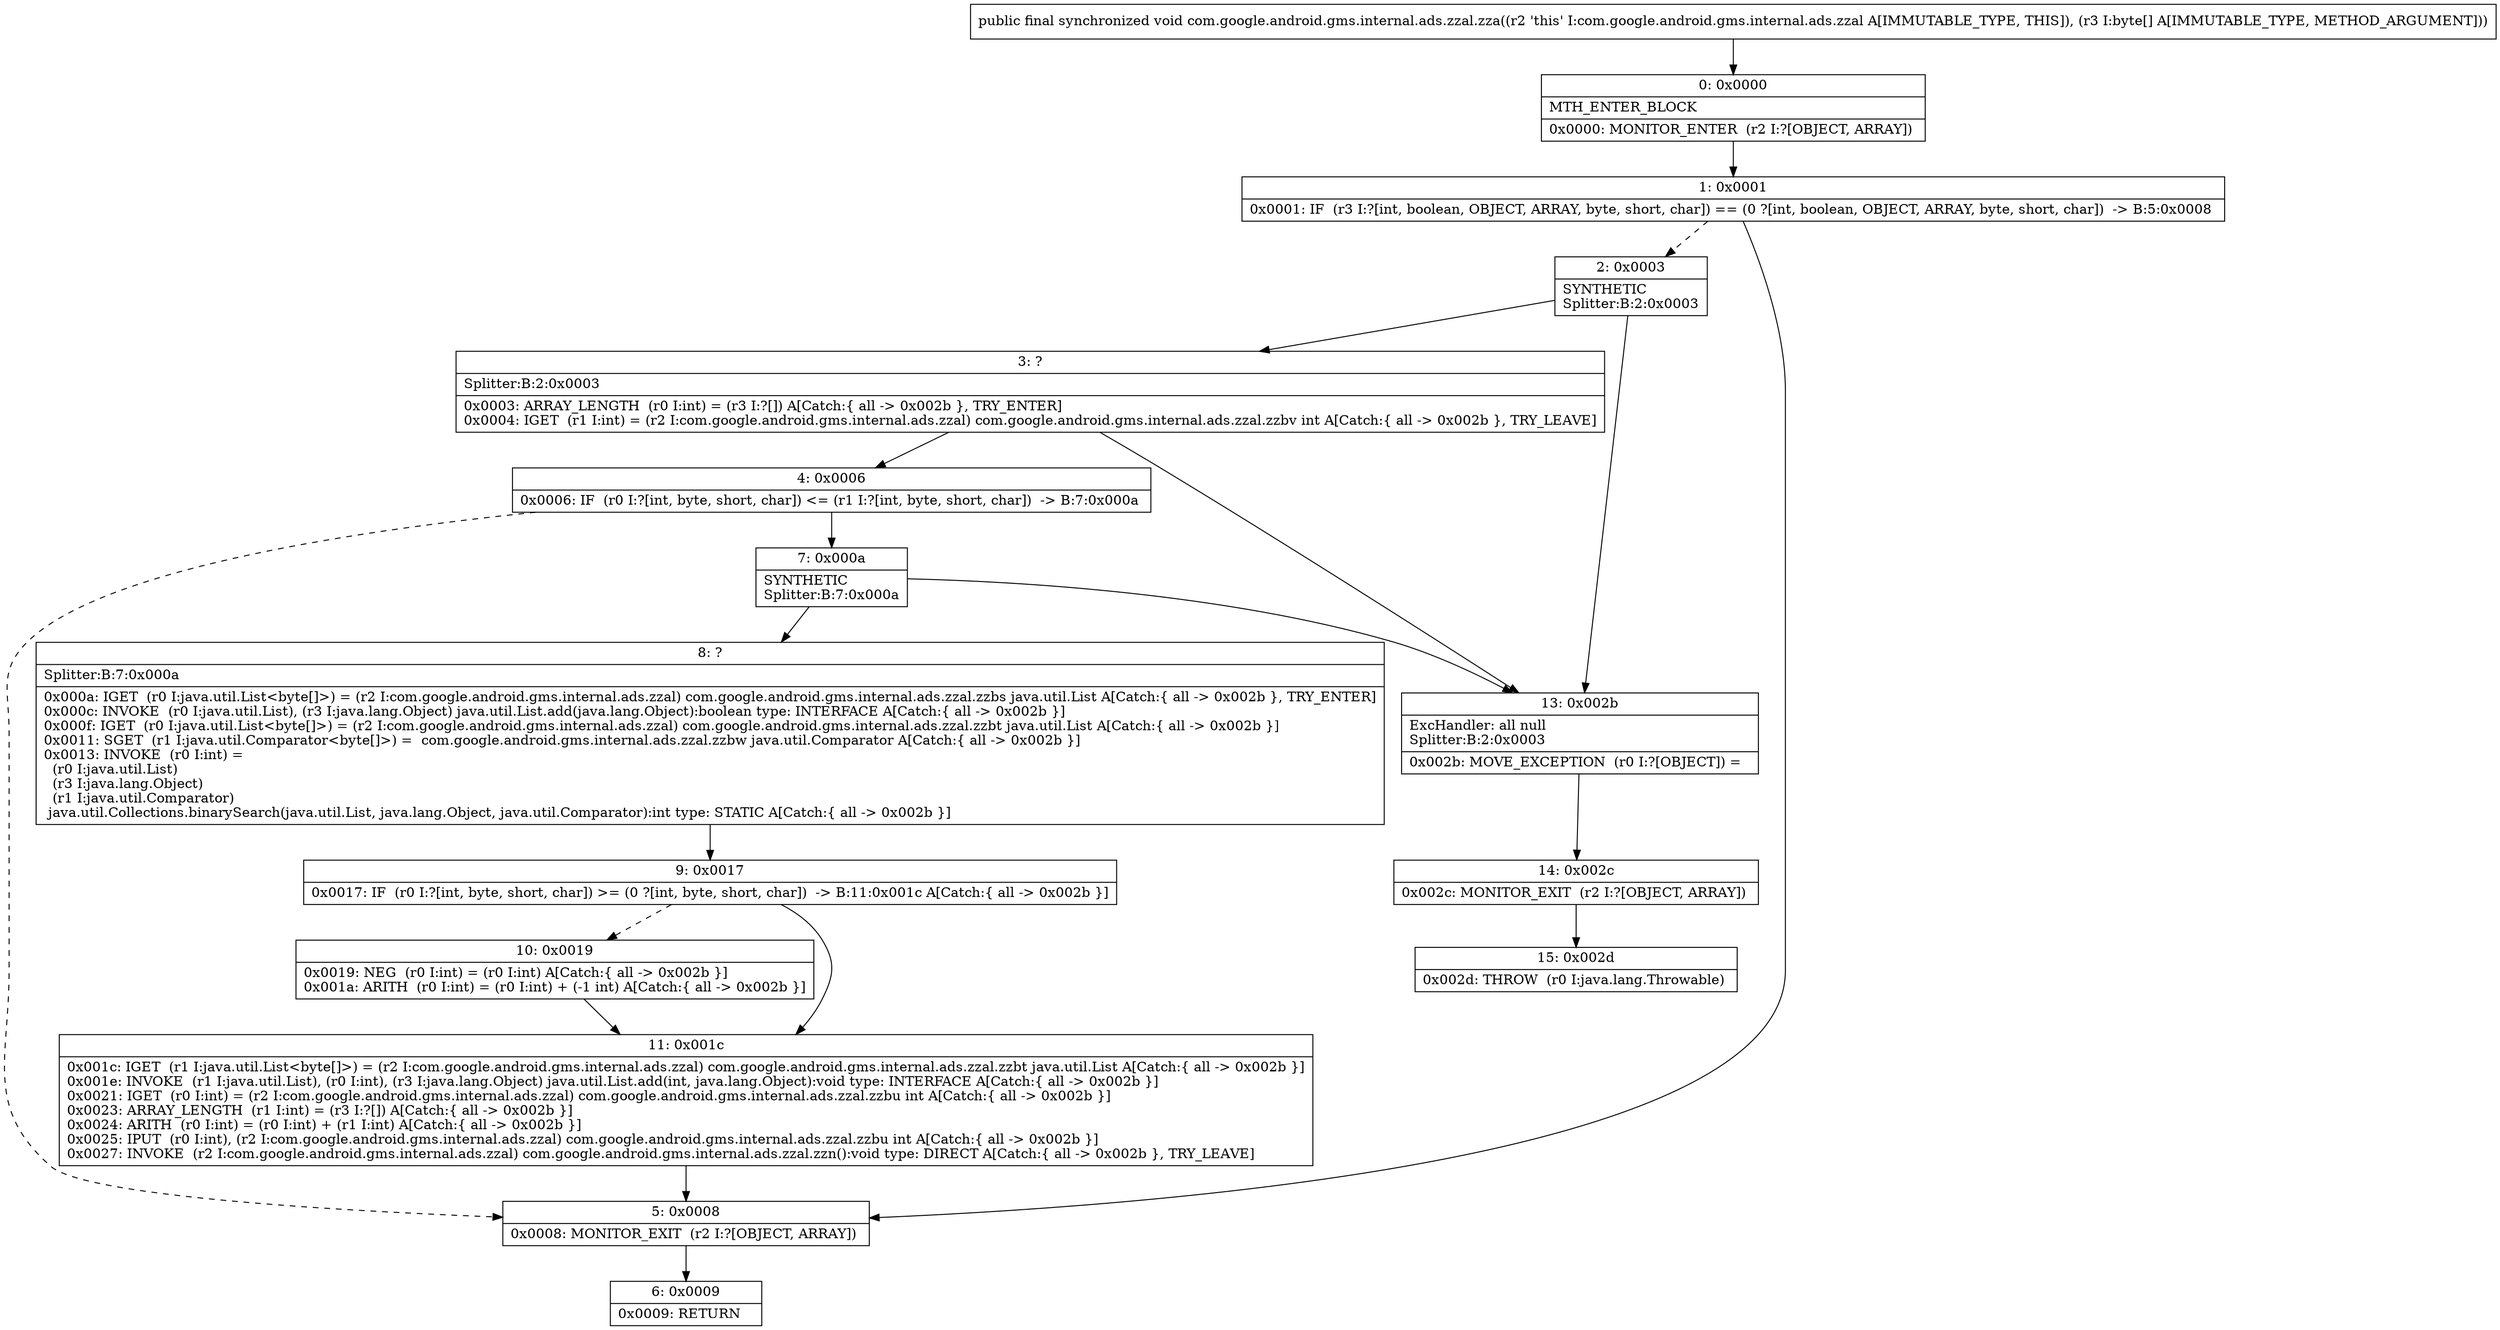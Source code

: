digraph "CFG forcom.google.android.gms.internal.ads.zzal.zza([B)V" {
Node_0 [shape=record,label="{0\:\ 0x0000|MTH_ENTER_BLOCK\l|0x0000: MONITOR_ENTER  (r2 I:?[OBJECT, ARRAY]) \l}"];
Node_1 [shape=record,label="{1\:\ 0x0001|0x0001: IF  (r3 I:?[int, boolean, OBJECT, ARRAY, byte, short, char]) == (0 ?[int, boolean, OBJECT, ARRAY, byte, short, char])  \-\> B:5:0x0008 \l}"];
Node_2 [shape=record,label="{2\:\ 0x0003|SYNTHETIC\lSplitter:B:2:0x0003\l}"];
Node_3 [shape=record,label="{3\:\ ?|Splitter:B:2:0x0003\l|0x0003: ARRAY_LENGTH  (r0 I:int) = (r3 I:?[]) A[Catch:\{ all \-\> 0x002b \}, TRY_ENTER]\l0x0004: IGET  (r1 I:int) = (r2 I:com.google.android.gms.internal.ads.zzal) com.google.android.gms.internal.ads.zzal.zzbv int A[Catch:\{ all \-\> 0x002b \}, TRY_LEAVE]\l}"];
Node_4 [shape=record,label="{4\:\ 0x0006|0x0006: IF  (r0 I:?[int, byte, short, char]) \<= (r1 I:?[int, byte, short, char])  \-\> B:7:0x000a \l}"];
Node_5 [shape=record,label="{5\:\ 0x0008|0x0008: MONITOR_EXIT  (r2 I:?[OBJECT, ARRAY]) \l}"];
Node_6 [shape=record,label="{6\:\ 0x0009|0x0009: RETURN   \l}"];
Node_7 [shape=record,label="{7\:\ 0x000a|SYNTHETIC\lSplitter:B:7:0x000a\l}"];
Node_8 [shape=record,label="{8\:\ ?|Splitter:B:7:0x000a\l|0x000a: IGET  (r0 I:java.util.List\<byte[]\>) = (r2 I:com.google.android.gms.internal.ads.zzal) com.google.android.gms.internal.ads.zzal.zzbs java.util.List A[Catch:\{ all \-\> 0x002b \}, TRY_ENTER]\l0x000c: INVOKE  (r0 I:java.util.List), (r3 I:java.lang.Object) java.util.List.add(java.lang.Object):boolean type: INTERFACE A[Catch:\{ all \-\> 0x002b \}]\l0x000f: IGET  (r0 I:java.util.List\<byte[]\>) = (r2 I:com.google.android.gms.internal.ads.zzal) com.google.android.gms.internal.ads.zzal.zzbt java.util.List A[Catch:\{ all \-\> 0x002b \}]\l0x0011: SGET  (r1 I:java.util.Comparator\<byte[]\>) =  com.google.android.gms.internal.ads.zzal.zzbw java.util.Comparator A[Catch:\{ all \-\> 0x002b \}]\l0x0013: INVOKE  (r0 I:int) = \l  (r0 I:java.util.List)\l  (r3 I:java.lang.Object)\l  (r1 I:java.util.Comparator)\l java.util.Collections.binarySearch(java.util.List, java.lang.Object, java.util.Comparator):int type: STATIC A[Catch:\{ all \-\> 0x002b \}]\l}"];
Node_9 [shape=record,label="{9\:\ 0x0017|0x0017: IF  (r0 I:?[int, byte, short, char]) \>= (0 ?[int, byte, short, char])  \-\> B:11:0x001c A[Catch:\{ all \-\> 0x002b \}]\l}"];
Node_10 [shape=record,label="{10\:\ 0x0019|0x0019: NEG  (r0 I:int) = (r0 I:int) A[Catch:\{ all \-\> 0x002b \}]\l0x001a: ARITH  (r0 I:int) = (r0 I:int) + (\-1 int) A[Catch:\{ all \-\> 0x002b \}]\l}"];
Node_11 [shape=record,label="{11\:\ 0x001c|0x001c: IGET  (r1 I:java.util.List\<byte[]\>) = (r2 I:com.google.android.gms.internal.ads.zzal) com.google.android.gms.internal.ads.zzal.zzbt java.util.List A[Catch:\{ all \-\> 0x002b \}]\l0x001e: INVOKE  (r1 I:java.util.List), (r0 I:int), (r3 I:java.lang.Object) java.util.List.add(int, java.lang.Object):void type: INTERFACE A[Catch:\{ all \-\> 0x002b \}]\l0x0021: IGET  (r0 I:int) = (r2 I:com.google.android.gms.internal.ads.zzal) com.google.android.gms.internal.ads.zzal.zzbu int A[Catch:\{ all \-\> 0x002b \}]\l0x0023: ARRAY_LENGTH  (r1 I:int) = (r3 I:?[]) A[Catch:\{ all \-\> 0x002b \}]\l0x0024: ARITH  (r0 I:int) = (r0 I:int) + (r1 I:int) A[Catch:\{ all \-\> 0x002b \}]\l0x0025: IPUT  (r0 I:int), (r2 I:com.google.android.gms.internal.ads.zzal) com.google.android.gms.internal.ads.zzal.zzbu int A[Catch:\{ all \-\> 0x002b \}]\l0x0027: INVOKE  (r2 I:com.google.android.gms.internal.ads.zzal) com.google.android.gms.internal.ads.zzal.zzn():void type: DIRECT A[Catch:\{ all \-\> 0x002b \}, TRY_LEAVE]\l}"];
Node_13 [shape=record,label="{13\:\ 0x002b|ExcHandler: all null\lSplitter:B:2:0x0003\l|0x002b: MOVE_EXCEPTION  (r0 I:?[OBJECT]) =  \l}"];
Node_14 [shape=record,label="{14\:\ 0x002c|0x002c: MONITOR_EXIT  (r2 I:?[OBJECT, ARRAY]) \l}"];
Node_15 [shape=record,label="{15\:\ 0x002d|0x002d: THROW  (r0 I:java.lang.Throwable) \l}"];
MethodNode[shape=record,label="{public final synchronized void com.google.android.gms.internal.ads.zzal.zza((r2 'this' I:com.google.android.gms.internal.ads.zzal A[IMMUTABLE_TYPE, THIS]), (r3 I:byte[] A[IMMUTABLE_TYPE, METHOD_ARGUMENT])) }"];
MethodNode -> Node_0;
Node_0 -> Node_1;
Node_1 -> Node_2[style=dashed];
Node_1 -> Node_5;
Node_2 -> Node_3;
Node_2 -> Node_13;
Node_3 -> Node_4;
Node_3 -> Node_13;
Node_4 -> Node_5[style=dashed];
Node_4 -> Node_7;
Node_5 -> Node_6;
Node_7 -> Node_8;
Node_7 -> Node_13;
Node_8 -> Node_9;
Node_9 -> Node_10[style=dashed];
Node_9 -> Node_11;
Node_10 -> Node_11;
Node_11 -> Node_5;
Node_13 -> Node_14;
Node_14 -> Node_15;
}

